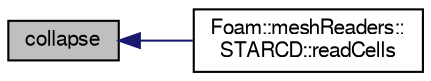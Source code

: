 digraph "collapse"
{
  bgcolor="transparent";
  edge [fontname="FreeSans",fontsize="10",labelfontname="FreeSans",labelfontsize="10"];
  node [fontname="FreeSans",fontsize="10",shape=record];
  rankdir="LR";
  Node1 [label="collapse",height=0.2,width=0.4,color="black", fillcolor="grey75", style="filled" fontcolor="black"];
  Node1 -> Node2 [dir="back",color="midnightblue",fontsize="10",style="solid",fontname="FreeSans"];
  Node2 [label="Foam::meshReaders::\lSTARCD::readCells",height=0.2,width=0.4,color="black",URL="$a02360.html#ac92ac489841efbc9ad374e345bdb2cc2",tooltip="Read cell connectivities from file. "];
}
